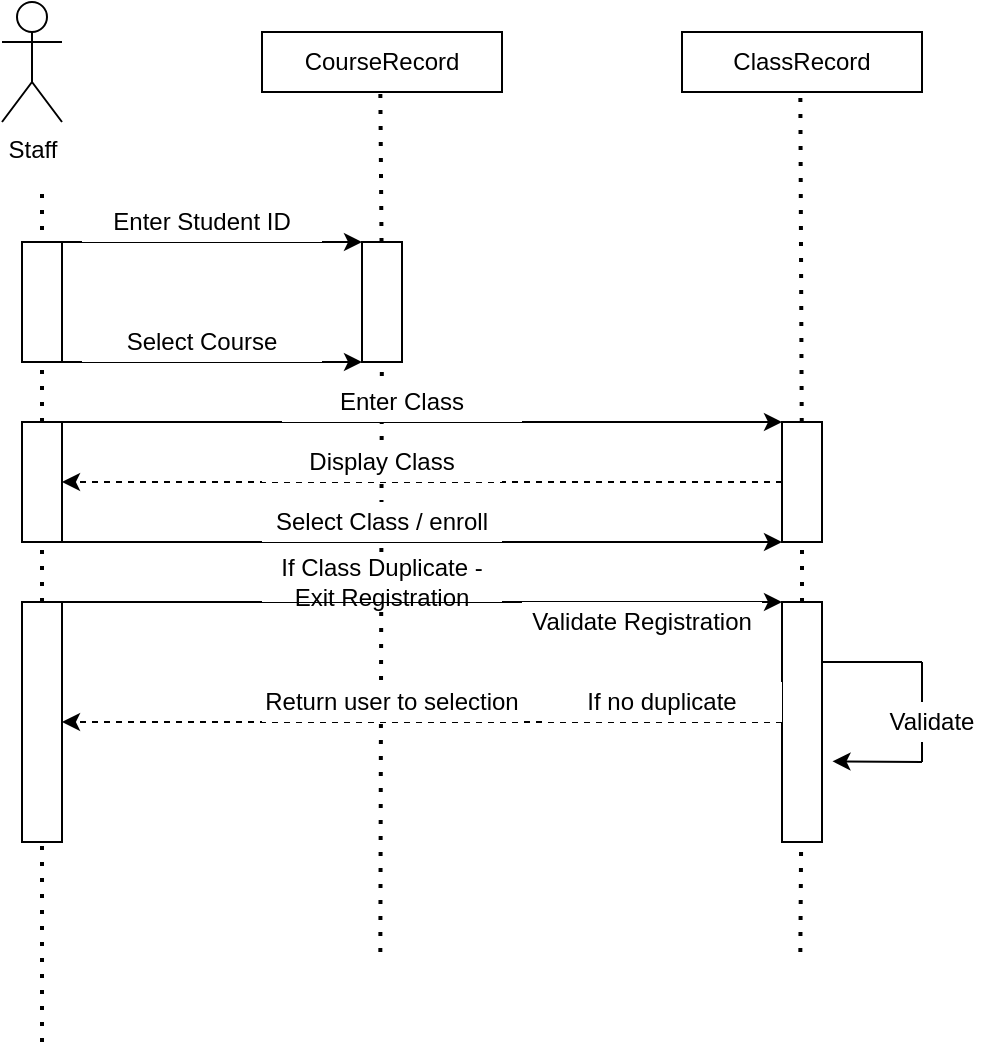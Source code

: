 <mxfile version="14.3.1" type="github">
  <diagram id="L-OoLFkCJVcDz4V2Uj2J" name="Page-1">
    <mxGraphModel dx="650" dy="793" grid="1" gridSize="10" guides="1" tooltips="1" connect="1" arrows="1" fold="1" page="1" pageScale="1" pageWidth="850" pageHeight="1100" math="0" shadow="0">
      <root>
        <mxCell id="0" />
        <mxCell id="1" parent="0" />
        <mxCell id="aVRp5ruIbQxnhS0TSR1V-1" value="Staff" style="shape=umlActor;verticalLabelPosition=bottom;verticalAlign=top;html=1;outlineConnect=0;" vertex="1" parent="1">
          <mxGeometry x="70" y="30" width="30" height="60" as="geometry" />
        </mxCell>
        <mxCell id="aVRp5ruIbQxnhS0TSR1V-2" value="" style="rounded=0;whiteSpace=wrap;html=1;" vertex="1" parent="1">
          <mxGeometry x="200" y="45" width="120" height="30" as="geometry" />
        </mxCell>
        <mxCell id="aVRp5ruIbQxnhS0TSR1V-3" value="CourseRecord" style="text;html=1;strokeColor=none;fillColor=none;align=center;verticalAlign=middle;whiteSpace=wrap;rounded=0;" vertex="1" parent="1">
          <mxGeometry x="240" y="50" width="40" height="20" as="geometry" />
        </mxCell>
        <mxCell id="aVRp5ruIbQxnhS0TSR1V-4" value="" style="rounded=0;whiteSpace=wrap;html=1;" vertex="1" parent="1">
          <mxGeometry x="410" y="45" width="120" height="30" as="geometry" />
        </mxCell>
        <mxCell id="aVRp5ruIbQxnhS0TSR1V-5" value="ClassRecord" style="text;html=1;strokeColor=none;fillColor=none;align=center;verticalAlign=middle;whiteSpace=wrap;rounded=0;" vertex="1" parent="1">
          <mxGeometry x="450" y="50" width="40" height="20" as="geometry" />
        </mxCell>
        <mxCell id="aVRp5ruIbQxnhS0TSR1V-6" value="" style="endArrow=none;dashed=1;html=1;dashPattern=1 3;strokeWidth=2;" edge="1" parent="1" source="aVRp5ruIbQxnhS0TSR1V-19">
          <mxGeometry width="50" height="50" relative="1" as="geometry">
            <mxPoint x="90" y="550" as="sourcePoint" />
            <mxPoint x="90" y="120" as="targetPoint" />
          </mxGeometry>
        </mxCell>
        <mxCell id="aVRp5ruIbQxnhS0TSR1V-7" value="" style="endArrow=none;dashed=1;html=1;dashPattern=1 3;strokeWidth=2;" edge="1" parent="1" source="aVRp5ruIbQxnhS0TSR1V-11">
          <mxGeometry width="50" height="50" relative="1" as="geometry">
            <mxPoint x="259.17" y="505" as="sourcePoint" />
            <mxPoint x="259.17" y="75.0" as="targetPoint" />
          </mxGeometry>
        </mxCell>
        <mxCell id="aVRp5ruIbQxnhS0TSR1V-8" value="" style="endArrow=none;dashed=1;html=1;dashPattern=1 3;strokeWidth=2;" edge="1" parent="1" source="aVRp5ruIbQxnhS0TSR1V-21">
          <mxGeometry width="50" height="50" relative="1" as="geometry">
            <mxPoint x="469.17" y="505" as="sourcePoint" />
            <mxPoint x="469.17" y="75.0" as="targetPoint" />
          </mxGeometry>
        </mxCell>
        <mxCell id="aVRp5ruIbQxnhS0TSR1V-9" value="" style="rounded=0;whiteSpace=wrap;html=1;" vertex="1" parent="1">
          <mxGeometry x="80" y="150" width="20" height="60" as="geometry" />
        </mxCell>
        <mxCell id="aVRp5ruIbQxnhS0TSR1V-10" value="" style="endArrow=classic;html=1;exitX=1;exitY=0;exitDx=0;exitDy=0;entryX=0;entryY=0;entryDx=0;entryDy=0;" edge="1" parent="1" source="aVRp5ruIbQxnhS0TSR1V-9" target="aVRp5ruIbQxnhS0TSR1V-11">
          <mxGeometry width="50" height="50" relative="1" as="geometry">
            <mxPoint x="270" y="240" as="sourcePoint" />
            <mxPoint x="200" y="150" as="targetPoint" />
          </mxGeometry>
        </mxCell>
        <mxCell id="aVRp5ruIbQxnhS0TSR1V-11" value="" style="rounded=0;whiteSpace=wrap;html=1;" vertex="1" parent="1">
          <mxGeometry x="250" y="150" width="20" height="60" as="geometry" />
        </mxCell>
        <mxCell id="aVRp5ruIbQxnhS0TSR1V-12" value="" style="endArrow=none;dashed=1;html=1;dashPattern=1 3;strokeWidth=2;" edge="1" parent="1" target="aVRp5ruIbQxnhS0TSR1V-11">
          <mxGeometry width="50" height="50" relative="1" as="geometry">
            <mxPoint x="259.17" y="505" as="sourcePoint" />
            <mxPoint x="259.17" y="75.0" as="targetPoint" />
          </mxGeometry>
        </mxCell>
        <mxCell id="aVRp5ruIbQxnhS0TSR1V-13" value="" style="endArrow=classic;html=1;exitX=1;exitY=1;exitDx=0;exitDy=0;entryX=0;entryY=1;entryDx=0;entryDy=0;" edge="1" parent="1" source="aVRp5ruIbQxnhS0TSR1V-9" target="aVRp5ruIbQxnhS0TSR1V-11">
          <mxGeometry width="50" height="50" relative="1" as="geometry">
            <mxPoint x="270" y="240" as="sourcePoint" />
            <mxPoint x="320" y="190" as="targetPoint" />
          </mxGeometry>
        </mxCell>
        <mxCell id="aVRp5ruIbQxnhS0TSR1V-16" value="Enter Student ID" style="text;html=1;align=center;verticalAlign=middle;whiteSpace=wrap;rounded=0;fillColor=#ffffff;" vertex="1" parent="1">
          <mxGeometry x="110" y="130" width="120" height="20" as="geometry" />
        </mxCell>
        <mxCell id="aVRp5ruIbQxnhS0TSR1V-18" value="Select Course" style="text;html=1;align=center;verticalAlign=middle;whiteSpace=wrap;rounded=0;fillColor=#ffffff;" vertex="1" parent="1">
          <mxGeometry x="110" y="190" width="120" height="20" as="geometry" />
        </mxCell>
        <mxCell id="aVRp5ruIbQxnhS0TSR1V-19" value="" style="rounded=0;whiteSpace=wrap;html=1;" vertex="1" parent="1">
          <mxGeometry x="80" y="240" width="20" height="60" as="geometry" />
        </mxCell>
        <mxCell id="aVRp5ruIbQxnhS0TSR1V-20" value="" style="endArrow=none;dashed=1;html=1;dashPattern=1 3;strokeWidth=2;" edge="1" parent="1" source="aVRp5ruIbQxnhS0TSR1V-29" target="aVRp5ruIbQxnhS0TSR1V-19">
          <mxGeometry width="50" height="50" relative="1" as="geometry">
            <mxPoint x="90" y="550" as="sourcePoint" />
            <mxPoint x="90" y="120.0" as="targetPoint" />
          </mxGeometry>
        </mxCell>
        <mxCell id="aVRp5ruIbQxnhS0TSR1V-21" value="" style="rounded=0;whiteSpace=wrap;html=1;" vertex="1" parent="1">
          <mxGeometry x="460" y="240" width="20" height="60" as="geometry" />
        </mxCell>
        <mxCell id="aVRp5ruIbQxnhS0TSR1V-22" value="" style="endArrow=none;dashed=1;html=1;dashPattern=1 3;strokeWidth=2;" edge="1" parent="1" source="aVRp5ruIbQxnhS0TSR1V-31" target="aVRp5ruIbQxnhS0TSR1V-21">
          <mxGeometry width="50" height="50" relative="1" as="geometry">
            <mxPoint x="469.17" y="505" as="sourcePoint" />
            <mxPoint x="469.17" y="75.0" as="targetPoint" />
          </mxGeometry>
        </mxCell>
        <mxCell id="aVRp5ruIbQxnhS0TSR1V-23" value="" style="endArrow=classic;html=1;exitX=1;exitY=0;exitDx=0;exitDy=0;entryX=0;entryY=0;entryDx=0;entryDy=0;" edge="1" parent="1" source="aVRp5ruIbQxnhS0TSR1V-19" target="aVRp5ruIbQxnhS0TSR1V-21">
          <mxGeometry width="50" height="50" relative="1" as="geometry">
            <mxPoint x="270" y="220" as="sourcePoint" />
            <mxPoint x="320" y="170" as="targetPoint" />
          </mxGeometry>
        </mxCell>
        <mxCell id="aVRp5ruIbQxnhS0TSR1V-24" value="" style="endArrow=classic;html=1;exitX=1;exitY=0;exitDx=0;exitDy=0;entryX=0;entryY=0;entryDx=0;entryDy=0;" edge="1" parent="1">
          <mxGeometry width="50" height="50" relative="1" as="geometry">
            <mxPoint x="100" y="300" as="sourcePoint" />
            <mxPoint x="460" y="300" as="targetPoint" />
          </mxGeometry>
        </mxCell>
        <mxCell id="aVRp5ruIbQxnhS0TSR1V-25" value="" style="endArrow=classic;html=1;exitX=0;exitY=0.5;exitDx=0;exitDy=0;entryX=1;entryY=0.5;entryDx=0;entryDy=0;dashed=1;" edge="1" parent="1" source="aVRp5ruIbQxnhS0TSR1V-21" target="aVRp5ruIbQxnhS0TSR1V-19">
          <mxGeometry width="50" height="50" relative="1" as="geometry">
            <mxPoint x="270" y="220" as="sourcePoint" />
            <mxPoint x="320" y="170" as="targetPoint" />
          </mxGeometry>
        </mxCell>
        <mxCell id="aVRp5ruIbQxnhS0TSR1V-26" value="Enter Class" style="text;html=1;align=center;verticalAlign=middle;whiteSpace=wrap;rounded=0;fillColor=#ffffff;" vertex="1" parent="1">
          <mxGeometry x="210" y="220" width="120" height="20" as="geometry" />
        </mxCell>
        <mxCell id="aVRp5ruIbQxnhS0TSR1V-27" value="Display Class" style="text;html=1;align=center;verticalAlign=middle;whiteSpace=wrap;rounded=0;fillColor=#ffffff;" vertex="1" parent="1">
          <mxGeometry x="200" y="250" width="120" height="20" as="geometry" />
        </mxCell>
        <mxCell id="aVRp5ruIbQxnhS0TSR1V-28" value="Select Class / enroll" style="text;html=1;align=center;verticalAlign=middle;whiteSpace=wrap;rounded=0;fillColor=#ffffff;" vertex="1" parent="1">
          <mxGeometry x="200" y="280" width="120" height="20" as="geometry" />
        </mxCell>
        <mxCell id="aVRp5ruIbQxnhS0TSR1V-29" value="" style="rounded=0;whiteSpace=wrap;html=1;" vertex="1" parent="1">
          <mxGeometry x="80" y="330" width="20" height="120" as="geometry" />
        </mxCell>
        <mxCell id="aVRp5ruIbQxnhS0TSR1V-30" value="" style="endArrow=none;dashed=1;html=1;dashPattern=1 3;strokeWidth=2;" edge="1" parent="1" target="aVRp5ruIbQxnhS0TSR1V-29">
          <mxGeometry width="50" height="50" relative="1" as="geometry">
            <mxPoint x="90" y="550" as="sourcePoint" />
            <mxPoint x="90" y="300" as="targetPoint" />
          </mxGeometry>
        </mxCell>
        <mxCell id="aVRp5ruIbQxnhS0TSR1V-31" value="" style="rounded=0;whiteSpace=wrap;html=1;" vertex="1" parent="1">
          <mxGeometry x="460" y="330" width="20" height="120" as="geometry" />
        </mxCell>
        <mxCell id="aVRp5ruIbQxnhS0TSR1V-32" value="" style="endArrow=none;dashed=1;html=1;dashPattern=1 3;strokeWidth=2;" edge="1" parent="1" target="aVRp5ruIbQxnhS0TSR1V-31">
          <mxGeometry width="50" height="50" relative="1" as="geometry">
            <mxPoint x="469.17" y="505" as="sourcePoint" />
            <mxPoint x="469.894" y="300" as="targetPoint" />
          </mxGeometry>
        </mxCell>
        <mxCell id="aVRp5ruIbQxnhS0TSR1V-33" value="" style="endArrow=classic;html=1;exitX=1;exitY=0;exitDx=0;exitDy=0;entryX=0;entryY=0;entryDx=0;entryDy=0;" edge="1" parent="1" source="aVRp5ruIbQxnhS0TSR1V-29" target="aVRp5ruIbQxnhS0TSR1V-31">
          <mxGeometry width="50" height="50" relative="1" as="geometry">
            <mxPoint x="300" y="460" as="sourcePoint" />
            <mxPoint x="350" y="410" as="targetPoint" />
          </mxGeometry>
        </mxCell>
        <mxCell id="aVRp5ruIbQxnhS0TSR1V-34" value="If Class Duplicate - Exit Registration" style="text;html=1;align=center;verticalAlign=middle;whiteSpace=wrap;rounded=0;fillColor=#ffffff;" vertex="1" parent="1">
          <mxGeometry x="200" y="310" width="120" height="20" as="geometry" />
        </mxCell>
        <mxCell id="aVRp5ruIbQxnhS0TSR1V-35" value="Validate Registration" style="text;html=1;align=center;verticalAlign=middle;whiteSpace=wrap;rounded=0;fillColor=#ffffff;" vertex="1" parent="1">
          <mxGeometry x="330" y="330" width="120" height="20" as="geometry" />
        </mxCell>
        <mxCell id="aVRp5ruIbQxnhS0TSR1V-36" value="" style="endArrow=classic;html=1;exitX=0;exitY=0.5;exitDx=0;exitDy=0;entryX=1;entryY=0.5;entryDx=0;entryDy=0;dashed=1;" edge="1" parent="1" source="aVRp5ruIbQxnhS0TSR1V-31" target="aVRp5ruIbQxnhS0TSR1V-29">
          <mxGeometry width="50" height="50" relative="1" as="geometry">
            <mxPoint x="300" y="460" as="sourcePoint" />
            <mxPoint x="350" y="410" as="targetPoint" />
          </mxGeometry>
        </mxCell>
        <mxCell id="aVRp5ruIbQxnhS0TSR1V-37" value="Return user to selection" style="text;html=1;align=center;verticalAlign=middle;whiteSpace=wrap;rounded=0;fillColor=#ffffff;" vertex="1" parent="1">
          <mxGeometry x="200" y="370" width="130" height="20" as="geometry" />
        </mxCell>
        <mxCell id="aVRp5ruIbQxnhS0TSR1V-38" value="If no duplicate" style="text;html=1;align=center;verticalAlign=middle;whiteSpace=wrap;rounded=0;fillColor=#ffffff;" vertex="1" parent="1">
          <mxGeometry x="340" y="370" width="120" height="20" as="geometry" />
        </mxCell>
        <mxCell id="aVRp5ruIbQxnhS0TSR1V-39" value="" style="endArrow=none;html=1;exitX=1;exitY=0.25;exitDx=0;exitDy=0;" edge="1" parent="1" source="aVRp5ruIbQxnhS0TSR1V-31">
          <mxGeometry width="50" height="50" relative="1" as="geometry">
            <mxPoint x="300" y="450" as="sourcePoint" />
            <mxPoint x="530" y="360" as="targetPoint" />
          </mxGeometry>
        </mxCell>
        <mxCell id="aVRp5ruIbQxnhS0TSR1V-40" value="" style="endArrow=none;html=1;" edge="1" parent="1">
          <mxGeometry width="50" height="50" relative="1" as="geometry">
            <mxPoint x="530" y="360" as="sourcePoint" />
            <mxPoint x="530" y="410" as="targetPoint" />
          </mxGeometry>
        </mxCell>
        <mxCell id="aVRp5ruIbQxnhS0TSR1V-41" value="" style="endArrow=classic;html=1;entryX=1.262;entryY=0.664;entryDx=0;entryDy=0;entryPerimeter=0;" edge="1" parent="1" target="aVRp5ruIbQxnhS0TSR1V-31">
          <mxGeometry width="50" height="50" relative="1" as="geometry">
            <mxPoint x="530" y="410" as="sourcePoint" />
            <mxPoint x="350" y="400" as="targetPoint" />
          </mxGeometry>
        </mxCell>
        <mxCell id="aVRp5ruIbQxnhS0TSR1V-42" value="Validate" style="text;html=1;align=center;verticalAlign=middle;whiteSpace=wrap;rounded=0;fillColor=#ffffff;" vertex="1" parent="1">
          <mxGeometry x="510" y="380" width="50" height="20" as="geometry" />
        </mxCell>
      </root>
    </mxGraphModel>
  </diagram>
</mxfile>
